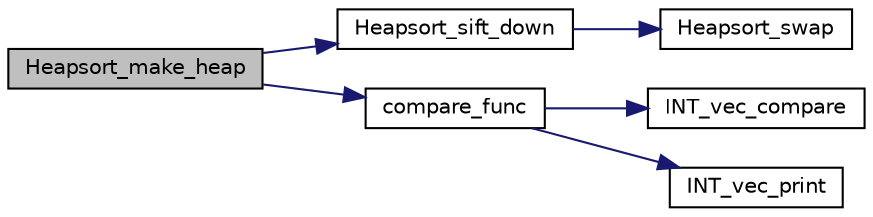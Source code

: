 digraph "Heapsort_make_heap"
{
  edge [fontname="Helvetica",fontsize="10",labelfontname="Helvetica",labelfontsize="10"];
  node [fontname="Helvetica",fontsize="10",shape=record];
  rankdir="LR";
  Node986 [label="Heapsort_make_heap",height=0.2,width=0.4,color="black", fillcolor="grey75", style="filled", fontcolor="black"];
  Node986 -> Node987 [color="midnightblue",fontsize="10",style="solid",fontname="Helvetica"];
  Node987 [label="Heapsort_sift_down",height=0.2,width=0.4,color="black", fillcolor="white", style="filled",URL="$d4/dd7/sorting_8_c.html#a89625a5f8e99e9a76db45ad133b5a3f3"];
  Node987 -> Node988 [color="midnightblue",fontsize="10",style="solid",fontname="Helvetica"];
  Node988 [label="Heapsort_swap",height=0.2,width=0.4,color="black", fillcolor="white", style="filled",URL="$d4/dd7/sorting_8_c.html#a7d47ff5b6218622f072ca38a87900496"];
  Node986 -> Node989 [color="midnightblue",fontsize="10",style="solid",fontname="Helvetica"];
  Node989 [label="compare_func",height=0.2,width=0.4,color="black", fillcolor="white", style="filled",URL="$dc/d77/pentomino__5x5_8_c.html#af532ec92afffcb63cd1f1180e96642d4"];
  Node989 -> Node990 [color="midnightblue",fontsize="10",style="solid",fontname="Helvetica"];
  Node990 [label="INT_vec_compare",height=0.2,width=0.4,color="black", fillcolor="white", style="filled",URL="$d5/de2/foundations_2data__structures_2data__structures_8h.html#ac1a17fca23fb4a338aef8547a4c2fded"];
  Node989 -> Node991 [color="midnightblue",fontsize="10",style="solid",fontname="Helvetica"];
  Node991 [label="INT_vec_print",height=0.2,width=0.4,color="black", fillcolor="white", style="filled",URL="$df/dbf/sajeeb_8_c.html#a79a5901af0b47dd0d694109543c027fe"];
}
